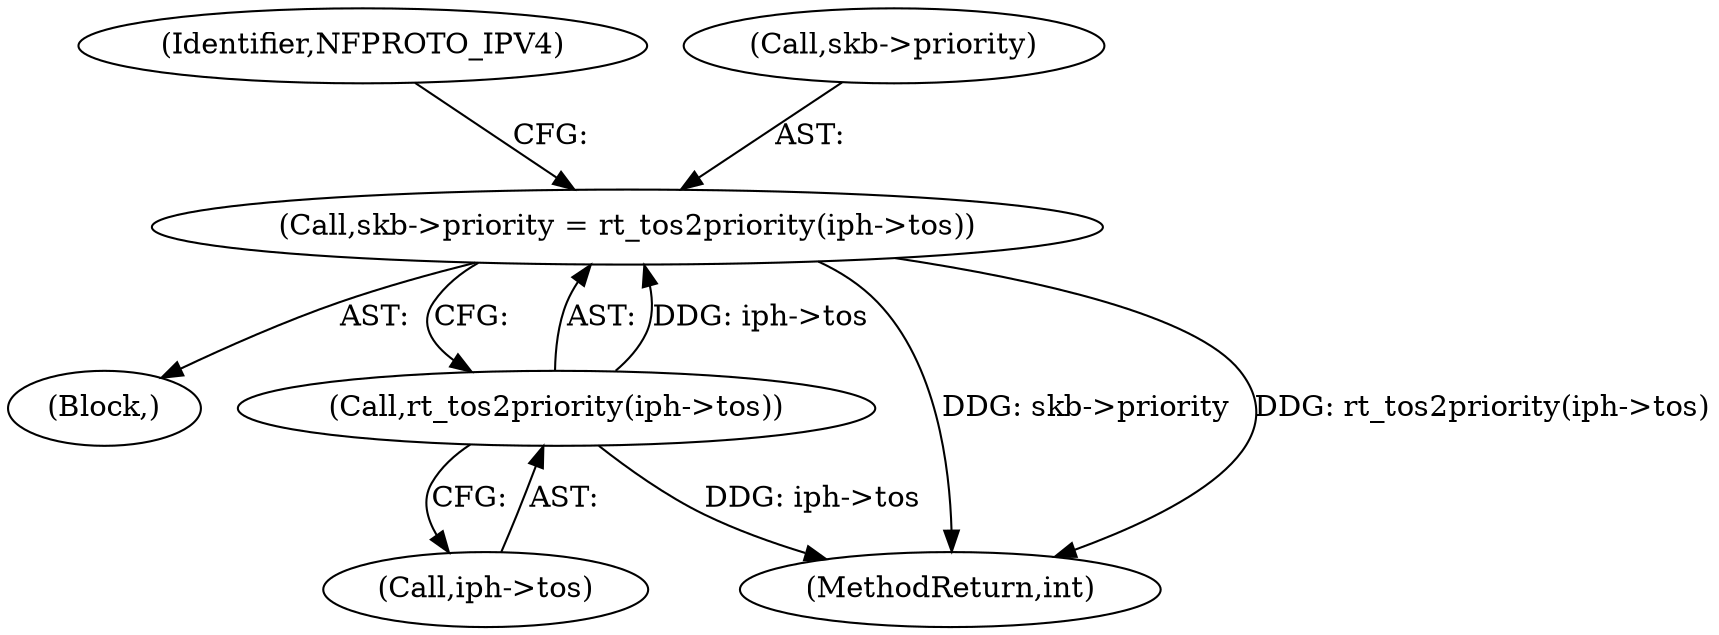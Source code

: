 digraph "0_linux_df4d92549f23e1c037e83323aff58a21b3de7fe0@pointer" {
"1000258" [label="(Call,skb->priority = rt_tos2priority(iph->tos))"];
"1000262" [label="(Call,rt_tos2priority(iph->tos))"];
"1000268" [label="(Identifier,NFPROTO_IPV4)"];
"1000259" [label="(Call,skb->priority)"];
"1000111" [label="(Block,)"];
"1000258" [label="(Call,skb->priority = rt_tos2priority(iph->tos))"];
"1000262" [label="(Call,rt_tos2priority(iph->tos))"];
"1000263" [label="(Call,iph->tos)"];
"1000305" [label="(MethodReturn,int)"];
"1000258" -> "1000111"  [label="AST: "];
"1000258" -> "1000262"  [label="CFG: "];
"1000259" -> "1000258"  [label="AST: "];
"1000262" -> "1000258"  [label="AST: "];
"1000268" -> "1000258"  [label="CFG: "];
"1000258" -> "1000305"  [label="DDG: skb->priority"];
"1000258" -> "1000305"  [label="DDG: rt_tos2priority(iph->tos)"];
"1000262" -> "1000258"  [label="DDG: iph->tos"];
"1000262" -> "1000263"  [label="CFG: "];
"1000263" -> "1000262"  [label="AST: "];
"1000262" -> "1000305"  [label="DDG: iph->tos"];
}
